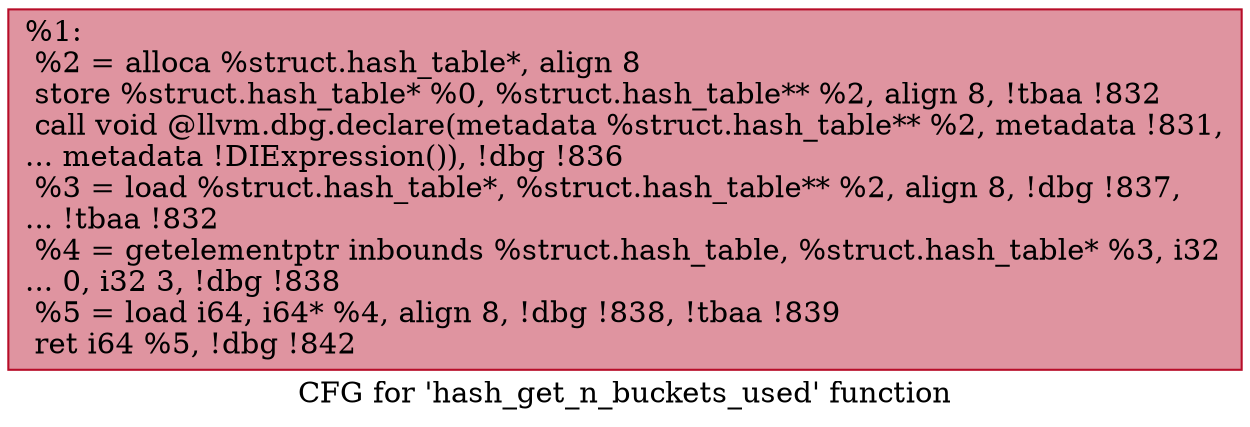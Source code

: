 digraph "CFG for 'hash_get_n_buckets_used' function" {
	label="CFG for 'hash_get_n_buckets_used' function";

	Node0x1a87ac0 [shape=record,color="#b70d28ff", style=filled, fillcolor="#b70d2870",label="{%1:\l  %2 = alloca %struct.hash_table*, align 8\l  store %struct.hash_table* %0, %struct.hash_table** %2, align 8, !tbaa !832\l  call void @llvm.dbg.declare(metadata %struct.hash_table** %2, metadata !831,\l... metadata !DIExpression()), !dbg !836\l  %3 = load %struct.hash_table*, %struct.hash_table** %2, align 8, !dbg !837,\l... !tbaa !832\l  %4 = getelementptr inbounds %struct.hash_table, %struct.hash_table* %3, i32\l... 0, i32 3, !dbg !838\l  %5 = load i64, i64* %4, align 8, !dbg !838, !tbaa !839\l  ret i64 %5, !dbg !842\l}"];
}
